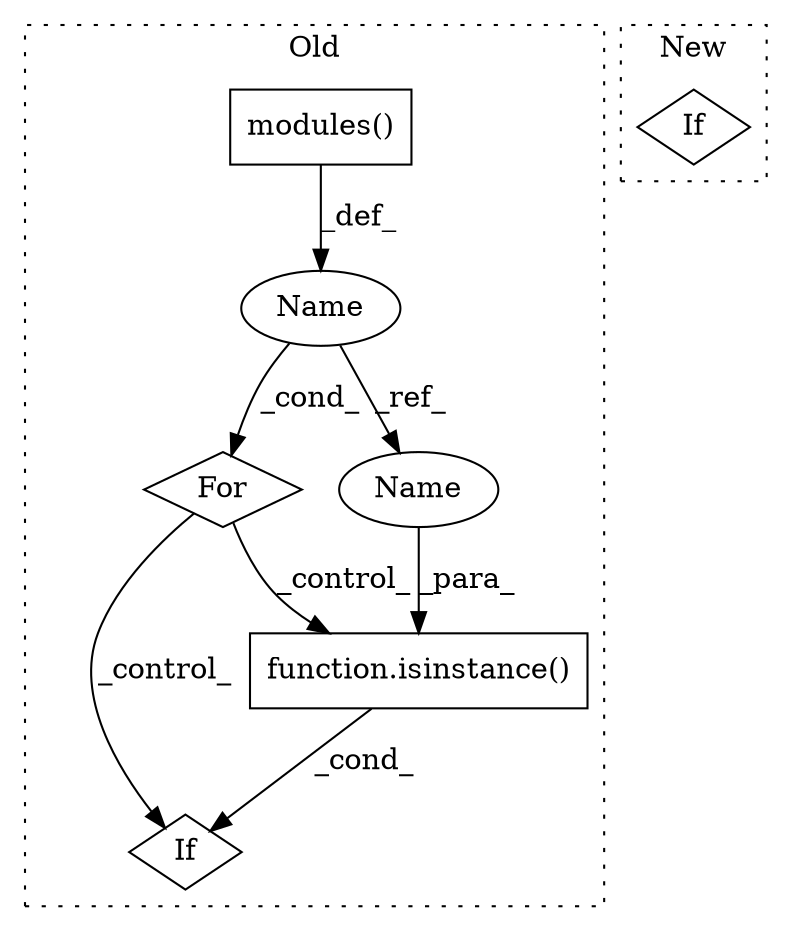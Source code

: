 digraph G {
subgraph cluster0 {
1 [label="modules()" a="75" s="3198" l="17" shape="box"];
3 [label="If" a="96" s="3233,3260" l="3,22" shape="diamond"];
4 [label="Name" a="87" s="3193" l="1" shape="ellipse"];
5 [label="function.isinstance()" a="75" s="3236,3259" l="11,1" shape="box"];
6 [label="For" a="107" s="3189,3215" l="4,18" shape="diamond"];
7 [label="Name" a="87" s="3247" l="1" shape="ellipse"];
label = "Old";
style="dotted";
}
subgraph cluster1 {
2 [label="If" a="96" s="1538,1563" l="3,14" shape="diamond"];
label = "New";
style="dotted";
}
1 -> 4 [label="_def_"];
4 -> 6 [label="_cond_"];
4 -> 7 [label="_ref_"];
5 -> 3 [label="_cond_"];
6 -> 3 [label="_control_"];
6 -> 5 [label="_control_"];
7 -> 5 [label="_para_"];
}